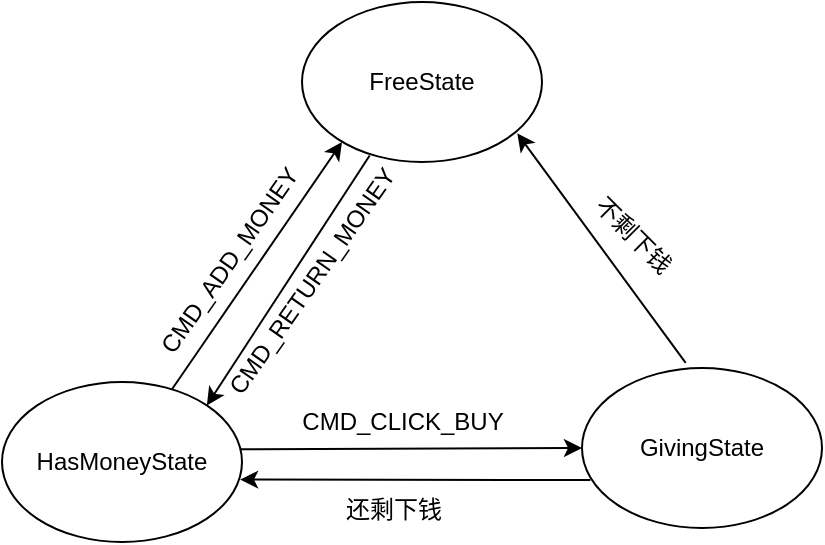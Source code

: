 <mxfile version="13.8.1" type="github"><diagram id="8CYFX_SyEfk0TvfxzzPH" name="Page-1"><mxGraphModel dx="1422" dy="785" grid="1" gridSize="10" guides="1" tooltips="1" connect="1" arrows="1" fold="1" page="1" pageScale="1" pageWidth="850" pageHeight="1100" math="0" shadow="0"><root><mxCell id="0"/><mxCell id="1" parent="0"/><mxCell id="LG_JywSxtHWIpJpDfIDA-2" value="FreeState" style="ellipse;whiteSpace=wrap;html=1;" vertex="1" parent="1"><mxGeometry x="300" y="270" width="120" height="80" as="geometry"/></mxCell><mxCell id="LG_JywSxtHWIpJpDfIDA-3" value="HasMoneyState" style="ellipse;whiteSpace=wrap;html=1;" vertex="1" parent="1"><mxGeometry x="150" y="460" width="120" height="80" as="geometry"/></mxCell><mxCell id="LG_JywSxtHWIpJpDfIDA-4" value="GivingState" style="ellipse;whiteSpace=wrap;html=1;" vertex="1" parent="1"><mxGeometry x="440" y="453" width="120" height="80" as="geometry"/></mxCell><mxCell id="LG_JywSxtHWIpJpDfIDA-8" value="" style="endArrow=classic;html=1;exitX=0.282;exitY=0.959;exitDx=0;exitDy=0;exitPerimeter=0;entryX=1;entryY=0;entryDx=0;entryDy=0;" edge="1" parent="1" source="LG_JywSxtHWIpJpDfIDA-2" target="LG_JywSxtHWIpJpDfIDA-3"><mxGeometry width="50" height="50" relative="1" as="geometry"><mxPoint x="320" y="360" as="sourcePoint"/><mxPoint x="250" y="460" as="targetPoint"/><Array as="points"/></mxGeometry></mxCell><mxCell id="LG_JywSxtHWIpJpDfIDA-9" value="" style="endArrow=classic;html=1;" edge="1" parent="1" source="LG_JywSxtHWIpJpDfIDA-3"><mxGeometry width="50" height="50" relative="1" as="geometry"><mxPoint x="270" y="390" as="sourcePoint"/><mxPoint x="320" y="340" as="targetPoint"/><Array as="points"/></mxGeometry></mxCell><mxCell id="LG_JywSxtHWIpJpDfIDA-10" value="" style="endArrow=classic;html=1;entryX=0;entryY=0.5;entryDx=0;entryDy=0;exitX=0.992;exitY=0.42;exitDx=0;exitDy=0;exitPerimeter=0;" edge="1" parent="1" source="LG_JywSxtHWIpJpDfIDA-3" target="LG_JywSxtHWIpJpDfIDA-4"><mxGeometry width="50" height="50" relative="1" as="geometry"><mxPoint x="370" y="540" as="sourcePoint"/><mxPoint x="420" y="490" as="targetPoint"/></mxGeometry></mxCell><mxCell id="LG_JywSxtHWIpJpDfIDA-11" value="" style="endArrow=classic;html=1;entryX=0.992;entryY=0.61;entryDx=0;entryDy=0;entryPerimeter=0;exitX=0.035;exitY=0.7;exitDx=0;exitDy=0;exitPerimeter=0;" edge="1" parent="1" source="LG_JywSxtHWIpJpDfIDA-4" target="LG_JywSxtHWIpJpDfIDA-3"><mxGeometry width="50" height="50" relative="1" as="geometry"><mxPoint x="463" y="509" as="sourcePoint"/><mxPoint x="250" y="500" as="targetPoint"/><Array as="points"/></mxGeometry></mxCell><mxCell id="LG_JywSxtHWIpJpDfIDA-13" value="" style="endArrow=classic;html=1;exitX=0.432;exitY=-0.032;exitDx=0;exitDy=0;exitPerimeter=0;entryX=0.897;entryY=0.821;entryDx=0;entryDy=0;entryPerimeter=0;" edge="1" parent="1" source="LG_JywSxtHWIpJpDfIDA-4" target="LG_JywSxtHWIpJpDfIDA-2"><mxGeometry width="50" height="50" relative="1" as="geometry"><mxPoint x="430" y="400" as="sourcePoint"/><mxPoint x="480" y="350" as="targetPoint"/></mxGeometry></mxCell><mxCell id="LG_JywSxtHWIpJpDfIDA-14" value="CMD_ADD_MONEY" style="text;whiteSpace=wrap;html=1;rotation=-55;" vertex="1" parent="1"><mxGeometry x="190" y="360" width="180" height="20" as="geometry"/></mxCell><mxCell id="LG_JywSxtHWIpJpDfIDA-15" value="CMD_RETURN_MONEY" style="text;html=1;align=center;verticalAlign=middle;resizable=0;points=[];autosize=1;rotation=-55;" vertex="1" parent="1"><mxGeometry x="230" y="400" width="150" height="20" as="geometry"/></mxCell><mxCell id="LG_JywSxtHWIpJpDfIDA-16" value="CMD_CLICK_BUY" style="text;html=1;align=center;verticalAlign=middle;resizable=0;points=[];autosize=1;" vertex="1" parent="1"><mxGeometry x="290" y="470" width="120" height="20" as="geometry"/></mxCell><mxCell id="LG_JywSxtHWIpJpDfIDA-17" value="还剩下钱&lt;br&gt;" style="text;whiteSpace=wrap;html=1;" vertex="1" parent="1"><mxGeometry x="320" y="510" width="70" height="30" as="geometry"/></mxCell><mxCell id="LG_JywSxtHWIpJpDfIDA-18" value="不剩下钱&lt;br&gt;" style="text;whiteSpace=wrap;html=1;rotation=45;" vertex="1" parent="1"><mxGeometry x="440" y="380" width="70" height="20" as="geometry"/></mxCell></root></mxGraphModel></diagram></mxfile>
